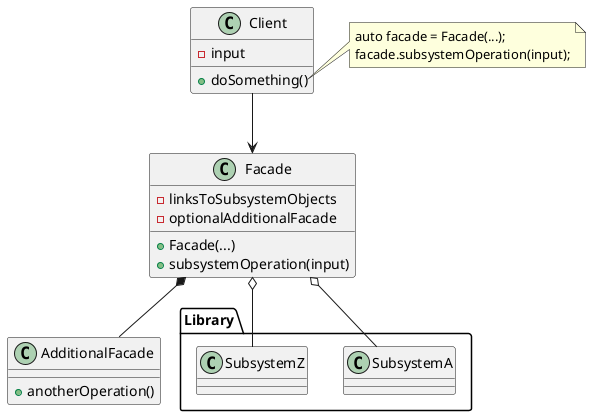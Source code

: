 @startuml FacadePattern

class Client {
	- input
	+ doSomething()
}

note right of Client::doSomething
auto facade = Facade(...);
facade.subsystemOperation(input);
end note

class Facade {
	- linksToSubsystemObjects
	- optionalAdditionalFacade
	+ Facade(...)
	+ subsystemOperation(input)
}

Client --> Facade

class AdditionalFacade {
	+ anotherOperation()
}

Facade *-- AdditionalFacade

package Library {
class SubsystemA
class SubsystemZ
}

Facade o-- SubsystemA
Facade o-- SubsystemZ

@enduml